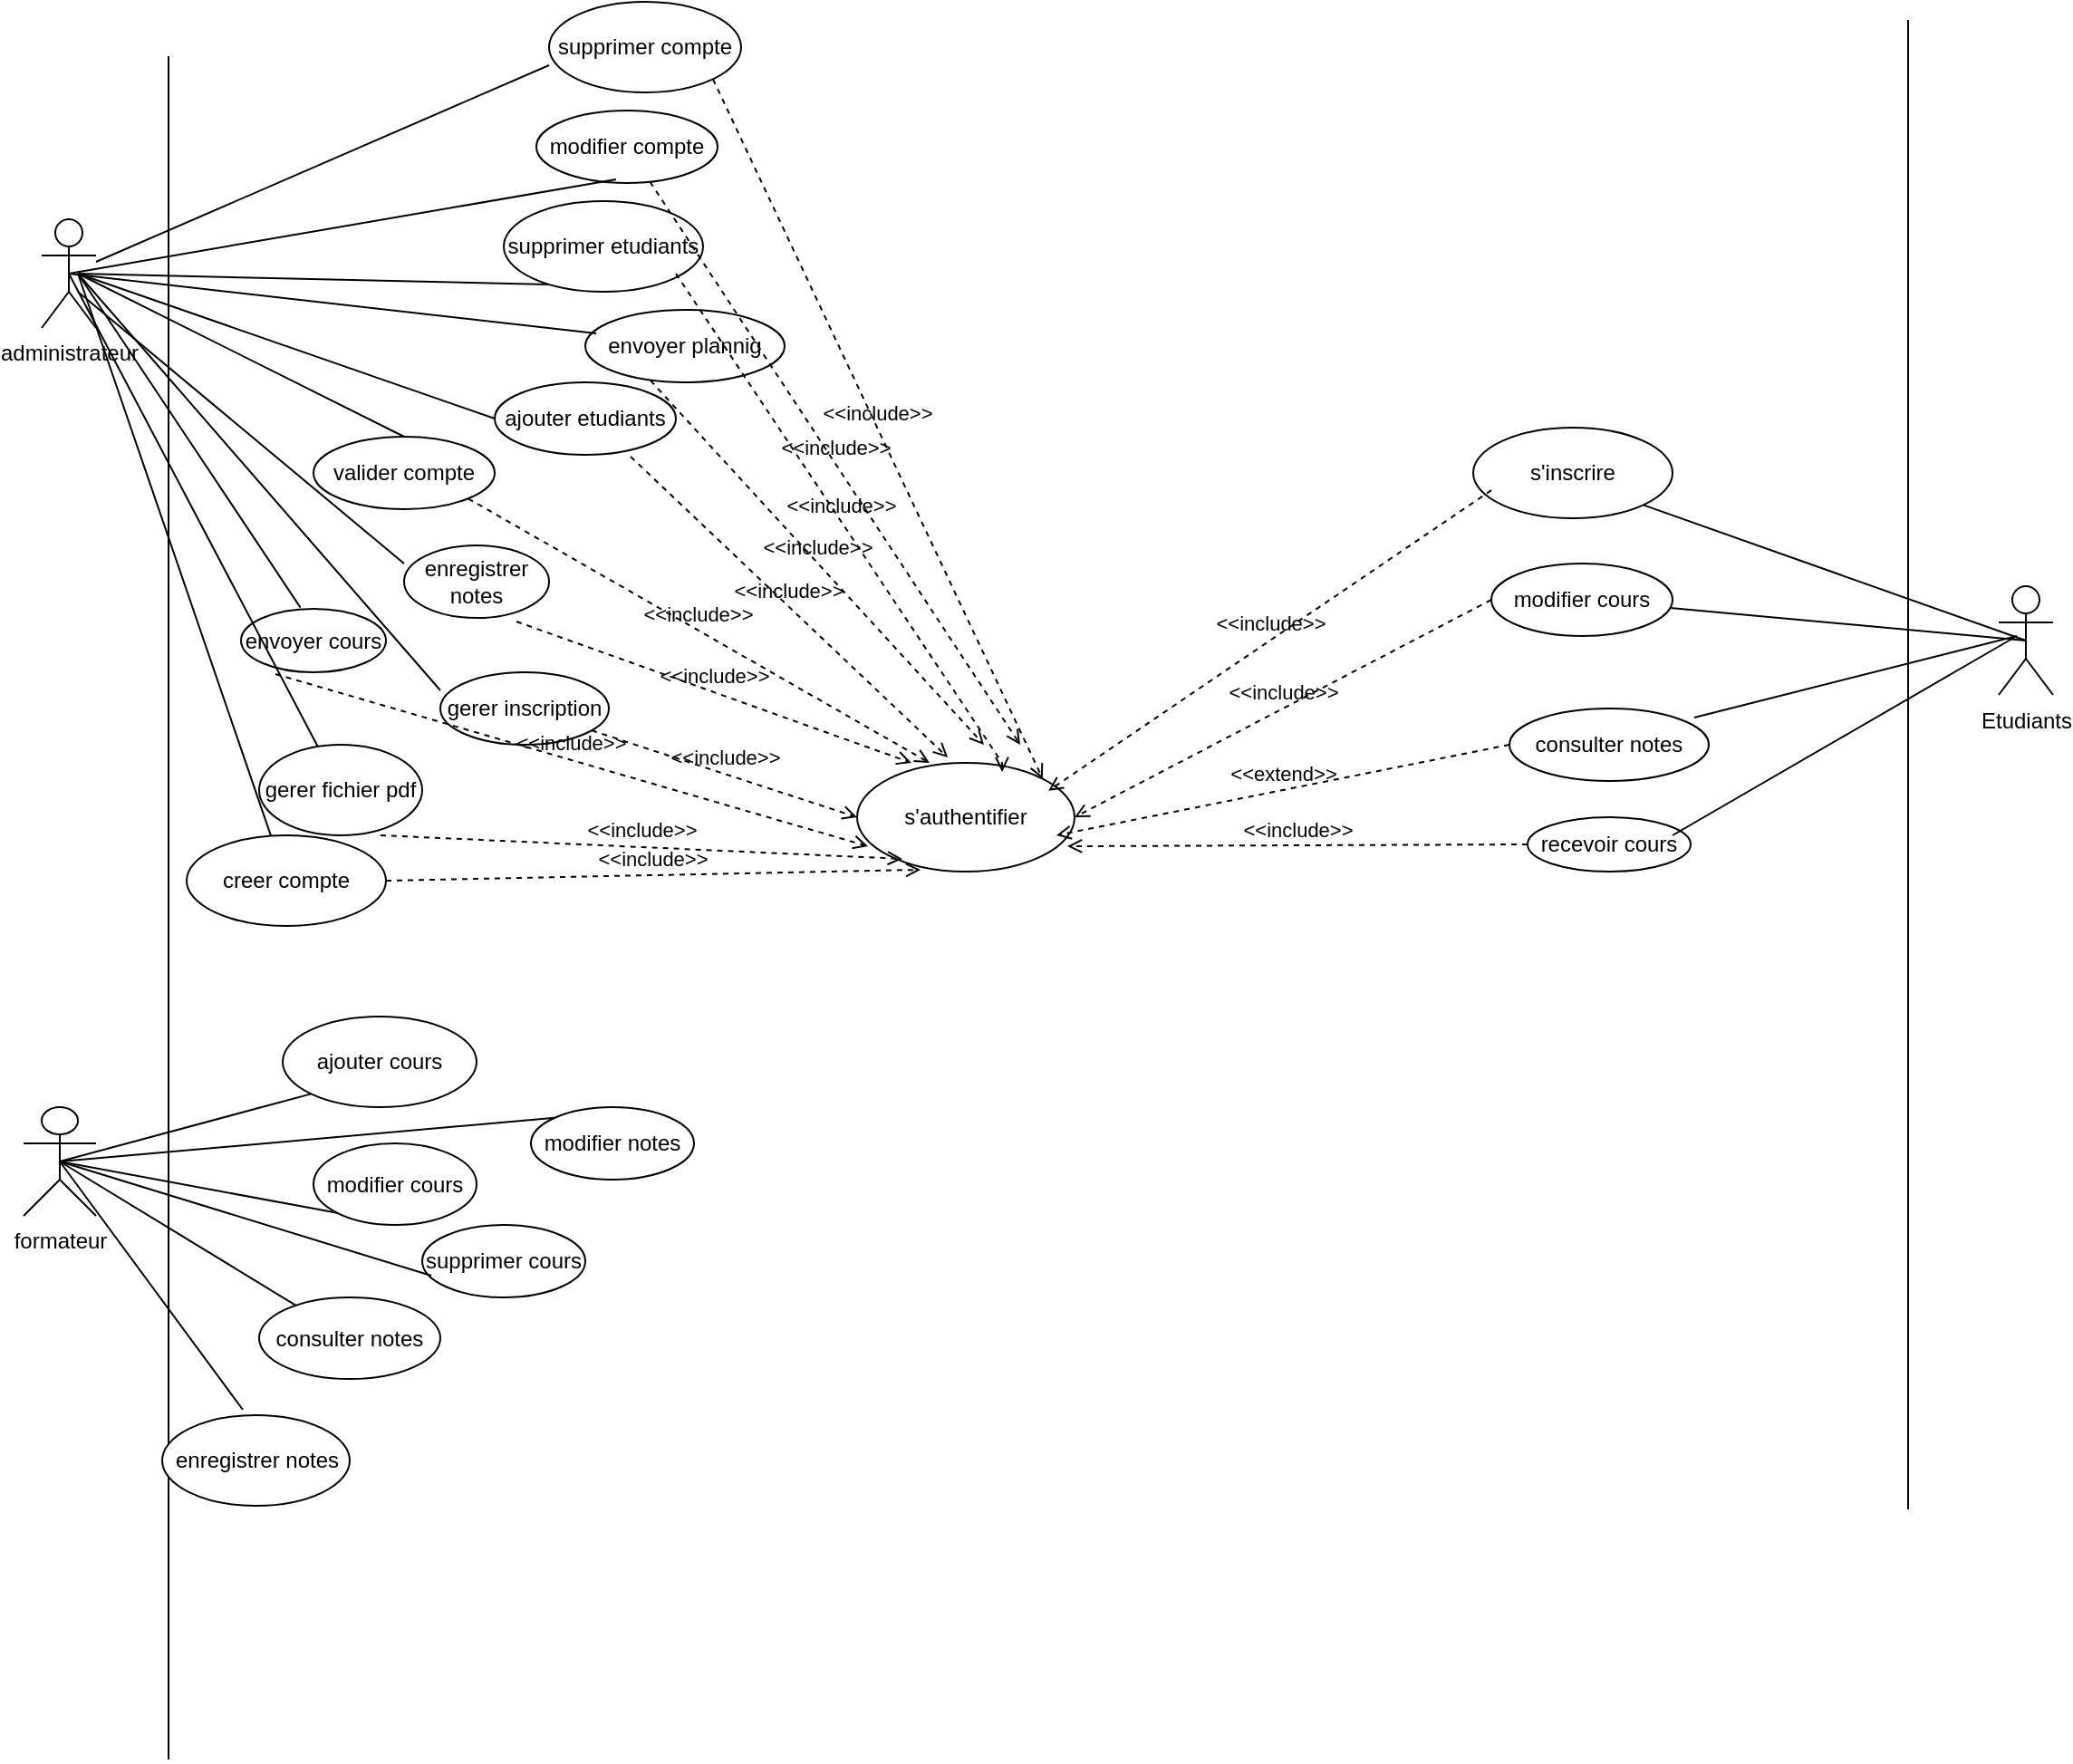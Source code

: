 <mxfile>
    <diagram name="Page-1" id="pBKe-lZHfJVVoU264z59">
        <mxGraphModel dx="2335" dy="849" grid="1" gridSize="10" guides="1" tooltips="1" connect="1" arrows="1" fold="1" page="1" pageScale="1" pageWidth="827" pageHeight="1169" math="0" shadow="0">
            <root>
                <mxCell id="0"/>
                <mxCell id="1" parent="0"/>
                <mxCell id="dMQYR3wLKto-sYuNl15R-4" value="administrateur" style="shape=umlActor;verticalLabelPosition=bottom;verticalAlign=top;html=1;outlineConnect=0;" parent="1" vertex="1">
                    <mxGeometry x="50" y="130" width="30" height="60" as="geometry"/>
                </mxCell>
                <mxCell id="dMQYR3wLKto-sYuNl15R-5" value="formateur" style="shape=umlActor;verticalLabelPosition=bottom;verticalAlign=top;html=1;outlineConnect=0;" parent="1" vertex="1">
                    <mxGeometry x="40" y="620" width="40" height="60" as="geometry"/>
                </mxCell>
                <mxCell id="dMQYR3wLKto-sYuNl15R-6" value="" style="endArrow=none;html=1;rounded=0;" parent="1" edge="1">
                    <mxGeometry width="50" height="50" relative="1" as="geometry">
                        <mxPoint x="120" y="980" as="sourcePoint"/>
                        <mxPoint x="120" y="40" as="targetPoint"/>
                    </mxGeometry>
                </mxCell>
                <mxCell id="dMQYR3wLKto-sYuNl15R-7" value="creer compte" style="ellipse;whiteSpace=wrap;html=1;" parent="1" vertex="1">
                    <mxGeometry x="130" y="470" width="110" height="50" as="geometry"/>
                </mxCell>
                <mxCell id="dMQYR3wLKto-sYuNl15R-8" value="supprimer compte" style="ellipse;whiteSpace=wrap;html=1;" parent="1" vertex="1">
                    <mxGeometry x="330" y="10" width="106" height="50" as="geometry"/>
                </mxCell>
                <mxCell id="dMQYR3wLKto-sYuNl15R-9" value="modifier compte" style="ellipse;whiteSpace=wrap;html=1;" parent="1" vertex="1">
                    <mxGeometry x="323" y="70" width="100" height="40" as="geometry"/>
                </mxCell>
                <mxCell id="dMQYR3wLKto-sYuNl15R-10" value="ajouter etudiants" style="ellipse;whiteSpace=wrap;html=1;" parent="1" vertex="1">
                    <mxGeometry x="300" y="220" width="100" height="40" as="geometry"/>
                </mxCell>
                <mxCell id="dMQYR3wLKto-sYuNl15R-12" value="envoyer plannig" style="ellipse;whiteSpace=wrap;html=1;" parent="1" vertex="1">
                    <mxGeometry x="350" y="180" width="110" height="40" as="geometry"/>
                </mxCell>
                <mxCell id="dMQYR3wLKto-sYuNl15R-13" value="envoyer cours" style="ellipse;whiteSpace=wrap;html=1;" parent="1" vertex="1">
                    <mxGeometry x="160" y="345" width="80" height="35" as="geometry"/>
                </mxCell>
                <mxCell id="dMQYR3wLKto-sYuNl15R-14" value="supprimer etudiants" style="ellipse;whiteSpace=wrap;html=1;" parent="1" vertex="1">
                    <mxGeometry x="305" y="120" width="110" height="50" as="geometry"/>
                </mxCell>
                <mxCell id="dMQYR3wLKto-sYuNl15R-15" value="gerer inscription" style="ellipse;whiteSpace=wrap;html=1;" parent="1" vertex="1">
                    <mxGeometry x="270" y="380" width="93" height="40" as="geometry"/>
                </mxCell>
                <mxCell id="dMQYR3wLKto-sYuNl15R-16" value="valider compte" style="ellipse;whiteSpace=wrap;html=1;" parent="1" vertex="1">
                    <mxGeometry x="200" y="250" width="100" height="40" as="geometry"/>
                </mxCell>
                <mxCell id="dMQYR3wLKto-sYuNl15R-17" value="enregistrer notes" style="ellipse;whiteSpace=wrap;html=1;" parent="1" vertex="1">
                    <mxGeometry x="250" y="310" width="80" height="40" as="geometry"/>
                </mxCell>
                <mxCell id="dMQYR3wLKto-sYuNl15R-18" value="gerer fichier pdf" style="ellipse;whiteSpace=wrap;html=1;" parent="1" vertex="1">
                    <mxGeometry x="170" y="420" width="90" height="50" as="geometry"/>
                </mxCell>
                <mxCell id="dMQYR3wLKto-sYuNl15R-24" value="" style="endArrow=none;html=1;rounded=0;exitX=0.5;exitY=0.5;exitDx=0;exitDy=0;exitPerimeter=0;entryX=0.055;entryY=0.325;entryDx=0;entryDy=0;entryPerimeter=0;" parent="1" source="dMQYR3wLKto-sYuNl15R-4" target="dMQYR3wLKto-sYuNl15R-12" edge="1">
                    <mxGeometry width="50" height="50" relative="1" as="geometry">
                        <mxPoint x="300" y="240" as="sourcePoint"/>
                        <mxPoint x="350" y="190" as="targetPoint"/>
                    </mxGeometry>
                </mxCell>
                <mxCell id="dMQYR3wLKto-sYuNl15R-25" value="" style="endArrow=none;html=1;rounded=0;entryX=0;entryY=0.5;entryDx=0;entryDy=0;" parent="1" target="dMQYR3wLKto-sYuNl15R-10" edge="1">
                    <mxGeometry width="50" height="50" relative="1" as="geometry">
                        <mxPoint x="70" y="160" as="sourcePoint"/>
                        <mxPoint x="350" y="190" as="targetPoint"/>
                    </mxGeometry>
                </mxCell>
                <mxCell id="dMQYR3wLKto-sYuNl15R-27" value="" style="endArrow=none;html=1;rounded=0;exitX=0.5;exitY=0;exitDx=0;exitDy=0;" parent="1" source="dMQYR3wLKto-sYuNl15R-16" edge="1">
                    <mxGeometry width="50" height="50" relative="1" as="geometry">
                        <mxPoint x="300" y="240" as="sourcePoint"/>
                        <mxPoint x="70" y="160" as="targetPoint"/>
                    </mxGeometry>
                </mxCell>
                <mxCell id="dMQYR3wLKto-sYuNl15R-28" value="" style="endArrow=none;html=1;rounded=0;entryX=0.227;entryY=0.92;entryDx=0;entryDy=0;entryPerimeter=0;" parent="1" target="dMQYR3wLKto-sYuNl15R-14" edge="1">
                    <mxGeometry width="50" height="50" relative="1" as="geometry">
                        <mxPoint x="70" y="160" as="sourcePoint"/>
                        <mxPoint x="350" y="190" as="targetPoint"/>
                    </mxGeometry>
                </mxCell>
                <mxCell id="dMQYR3wLKto-sYuNl15R-29" value="" style="endArrow=none;html=1;rounded=0;entryX=0.44;entryY=0.95;entryDx=0;entryDy=0;entryPerimeter=0;exitX=0.5;exitY=0.5;exitDx=0;exitDy=0;exitPerimeter=0;" parent="1" source="dMQYR3wLKto-sYuNl15R-4" target="dMQYR3wLKto-sYuNl15R-9" edge="1">
                    <mxGeometry width="50" height="50" relative="1" as="geometry">
                        <mxPoint x="300" y="240" as="sourcePoint"/>
                        <mxPoint x="350" y="190" as="targetPoint"/>
                    </mxGeometry>
                </mxCell>
                <mxCell id="dMQYR3wLKto-sYuNl15R-30" value="" style="endArrow=none;html=1;rounded=0;entryX=0;entryY=0.7;entryDx=0;entryDy=0;entryPerimeter=0;" parent="1" source="dMQYR3wLKto-sYuNl15R-4" target="dMQYR3wLKto-sYuNl15R-8" edge="1">
                    <mxGeometry width="50" height="50" relative="1" as="geometry">
                        <mxPoint x="300" y="240" as="sourcePoint"/>
                        <mxPoint x="350" y="190" as="targetPoint"/>
                    </mxGeometry>
                </mxCell>
                <mxCell id="dMQYR3wLKto-sYuNl15R-31" value="" style="endArrow=none;html=1;rounded=0;" parent="1" target="dMQYR3wLKto-sYuNl15R-7" edge="1">
                    <mxGeometry width="50" height="50" relative="1" as="geometry">
                        <mxPoint x="70" y="160" as="sourcePoint"/>
                        <mxPoint x="230" y="100" as="targetPoint"/>
                    </mxGeometry>
                </mxCell>
                <mxCell id="dMQYR3wLKto-sYuNl15R-32" value="" style="endArrow=none;html=1;rounded=0;exitX=0.41;exitY=-0.02;exitDx=0;exitDy=0;exitPerimeter=0;" parent="1" source="dMQYR3wLKto-sYuNl15R-13" edge="1">
                    <mxGeometry width="50" height="50" relative="1" as="geometry">
                        <mxPoint x="300" y="240" as="sourcePoint"/>
                        <mxPoint x="70" y="160" as="targetPoint"/>
                    </mxGeometry>
                </mxCell>
                <mxCell id="dMQYR3wLKto-sYuNl15R-33" value="" style="endArrow=none;html=1;rounded=0;exitX=0;exitY=0.25;exitDx=0;exitDy=0;exitPerimeter=0;" parent="1" source="dMQYR3wLKto-sYuNl15R-17" edge="1">
                    <mxGeometry width="50" height="50" relative="1" as="geometry">
                        <mxPoint x="300" y="240" as="sourcePoint"/>
                        <mxPoint x="70" y="170" as="targetPoint"/>
                    </mxGeometry>
                </mxCell>
                <mxCell id="dMQYR3wLKto-sYuNl15R-34" value="" style="endArrow=none;html=1;rounded=0;exitX=0;exitY=0.25;exitDx=0;exitDy=0;exitPerimeter=0;" parent="1" source="dMQYR3wLKto-sYuNl15R-15" edge="1">
                    <mxGeometry width="50" height="50" relative="1" as="geometry">
                        <mxPoint x="300" y="240" as="sourcePoint"/>
                        <mxPoint x="70" y="160" as="targetPoint"/>
                    </mxGeometry>
                </mxCell>
                <mxCell id="dMQYR3wLKto-sYuNl15R-35" value="" style="endArrow=none;html=1;rounded=0;entryX=0.5;entryY=0.5;entryDx=0;entryDy=0;entryPerimeter=0;" parent="1" source="dMQYR3wLKto-sYuNl15R-18" target="dMQYR3wLKto-sYuNl15R-4" edge="1">
                    <mxGeometry width="50" height="50" relative="1" as="geometry">
                        <mxPoint x="300" y="240" as="sourcePoint"/>
                        <mxPoint x="350" y="190" as="targetPoint"/>
                    </mxGeometry>
                </mxCell>
                <mxCell id="dMQYR3wLKto-sYuNl15R-36" value="s'authentifier" style="ellipse;whiteSpace=wrap;html=1;" parent="1" vertex="1">
                    <mxGeometry x="500" y="430" width="120" height="60" as="geometry"/>
                </mxCell>
                <mxCell id="dMQYR3wLKto-sYuNl15R-37" value="&amp;lt;&amp;lt;include&amp;gt;&amp;gt;" style="html=1;verticalAlign=bottom;labelBackgroundColor=none;endArrow=open;endFill=0;dashed=1;rounded=0;exitX=0.744;exitY=1;exitDx=0;exitDy=0;exitPerimeter=0;entryX=0.208;entryY=0.883;entryDx=0;entryDy=0;entryPerimeter=0;" parent="1" source="dMQYR3wLKto-sYuNl15R-18" target="dMQYR3wLKto-sYuNl15R-36" edge="1">
                    <mxGeometry width="160" relative="1" as="geometry">
                        <mxPoint x="370" y="540" as="sourcePoint"/>
                        <mxPoint x="530" y="540" as="targetPoint"/>
                    </mxGeometry>
                </mxCell>
                <mxCell id="dMQYR3wLKto-sYuNl15R-38" value="&amp;lt;&amp;lt;include&amp;gt;&amp;gt;" style="html=1;verticalAlign=bottom;labelBackgroundColor=none;endArrow=open;endFill=0;dashed=1;rounded=0;exitX=0.238;exitY=1.029;exitDx=0;exitDy=0;exitPerimeter=0;entryX=0.05;entryY=0.767;entryDx=0;entryDy=0;entryPerimeter=0;" parent="1" source="dMQYR3wLKto-sYuNl15R-13" target="dMQYR3wLKto-sYuNl15R-36" edge="1">
                    <mxGeometry width="160" relative="1" as="geometry">
                        <mxPoint x="320" y="440" as="sourcePoint"/>
                        <mxPoint x="718" y="483" as="targetPoint"/>
                    </mxGeometry>
                </mxCell>
                <mxCell id="dMQYR3wLKto-sYuNl15R-39" value="&amp;lt;&amp;lt;include&amp;gt;&amp;gt;" style="html=1;verticalAlign=bottom;labelBackgroundColor=none;endArrow=open;endFill=0;dashed=1;rounded=0;entryX=0;entryY=0.5;entryDx=0;entryDy=0;" parent="1" source="dMQYR3wLKto-sYuNl15R-15" target="dMQYR3wLKto-sYuNl15R-36" edge="1">
                    <mxGeometry width="160" relative="1" as="geometry">
                        <mxPoint x="370" y="540" as="sourcePoint"/>
                        <mxPoint x="570" y="490" as="targetPoint"/>
                    </mxGeometry>
                </mxCell>
                <mxCell id="dMQYR3wLKto-sYuNl15R-40" value="&amp;lt;&amp;lt;include&amp;gt;&amp;gt;" style="html=1;verticalAlign=bottom;labelBackgroundColor=none;endArrow=open;endFill=0;dashed=1;rounded=0;exitX=0.775;exitY=1.05;exitDx=0;exitDy=0;exitPerimeter=0;entryX=0.25;entryY=0;entryDx=0;entryDy=0;entryPerimeter=0;" parent="1" source="dMQYR3wLKto-sYuNl15R-17" target="dMQYR3wLKto-sYuNl15R-36" edge="1">
                    <mxGeometry width="160" relative="1" as="geometry">
                        <mxPoint x="370" y="430" as="sourcePoint"/>
                        <mxPoint x="530" y="430" as="targetPoint"/>
                    </mxGeometry>
                </mxCell>
                <mxCell id="dMQYR3wLKto-sYuNl15R-41" value="&amp;lt;&amp;lt;include&amp;gt;&amp;gt;" style="html=1;verticalAlign=bottom;labelBackgroundColor=none;endArrow=open;endFill=0;dashed=1;rounded=0;exitX=1;exitY=1;exitDx=0;exitDy=0;entryX=0.333;entryY=0;entryDx=0;entryDy=0;entryPerimeter=0;" parent="1" source="dMQYR3wLKto-sYuNl15R-16" target="dMQYR3wLKto-sYuNl15R-36" edge="1">
                    <mxGeometry width="160" relative="1" as="geometry">
                        <mxPoint x="370" y="430" as="sourcePoint"/>
                        <mxPoint x="530" y="430" as="targetPoint"/>
                    </mxGeometry>
                </mxCell>
                <mxCell id="dMQYR3wLKto-sYuNl15R-42" value="&amp;lt;&amp;lt;include&amp;gt;&amp;gt;" style="html=1;verticalAlign=bottom;labelBackgroundColor=none;endArrow=open;endFill=0;dashed=1;rounded=0;exitX=0.75;exitY=1.025;exitDx=0;exitDy=0;exitPerimeter=0;entryX=0.417;entryY=-0.05;entryDx=0;entryDy=0;entryPerimeter=0;" parent="1" source="dMQYR3wLKto-sYuNl15R-10" target="dMQYR3wLKto-sYuNl15R-36" edge="1">
                    <mxGeometry width="160" relative="1" as="geometry">
                        <mxPoint x="370" y="430" as="sourcePoint"/>
                        <mxPoint x="530" y="430" as="targetPoint"/>
                    </mxGeometry>
                </mxCell>
                <mxCell id="dMQYR3wLKto-sYuNl15R-44" value="&amp;lt;&amp;lt;include&amp;gt;&amp;gt;" style="html=1;verticalAlign=bottom;labelBackgroundColor=none;endArrow=open;endFill=0;dashed=1;rounded=0;exitX=0.327;exitY=0.975;exitDx=0;exitDy=0;exitPerimeter=0;" parent="1" source="dMQYR3wLKto-sYuNl15R-12" edge="1">
                    <mxGeometry width="160" relative="1" as="geometry">
                        <mxPoint x="350" y="300" as="sourcePoint"/>
                        <mxPoint x="570" y="420" as="targetPoint"/>
                    </mxGeometry>
                </mxCell>
                <mxCell id="dMQYR3wLKto-sYuNl15R-45" value="&amp;lt;&amp;lt;include&amp;gt;&amp;gt;" style="html=1;verticalAlign=bottom;labelBackgroundColor=none;endArrow=open;endFill=0;dashed=1;rounded=0;entryX=0.667;entryY=0.083;entryDx=0;entryDy=0;entryPerimeter=0;" parent="1" target="dMQYR3wLKto-sYuNl15R-36" edge="1">
                    <mxGeometry width="160" relative="1" as="geometry">
                        <mxPoint x="400" y="160" as="sourcePoint"/>
                        <mxPoint x="510" y="300" as="targetPoint"/>
                        <Array as="points">
                            <mxPoint x="580" y="430"/>
                        </Array>
                    </mxGeometry>
                </mxCell>
                <mxCell id="dMQYR3wLKto-sYuNl15R-47" value="&amp;lt;&amp;lt;include&amp;gt;&amp;gt;" style="html=1;verticalAlign=bottom;labelBackgroundColor=none;endArrow=open;endFill=0;dashed=1;rounded=0;" parent="1" source="dMQYR3wLKto-sYuNl15R-9" edge="1">
                    <mxGeometry width="160" relative="1" as="geometry">
                        <mxPoint x="350" y="300" as="sourcePoint"/>
                        <mxPoint x="590" y="420" as="targetPoint"/>
                    </mxGeometry>
                </mxCell>
                <mxCell id="dMQYR3wLKto-sYuNl15R-48" value="&amp;lt;&amp;lt;include&amp;gt;&amp;gt;" style="html=1;verticalAlign=bottom;labelBackgroundColor=none;endArrow=open;endFill=0;dashed=1;rounded=0;exitX=1;exitY=1;exitDx=0;exitDy=0;entryX=1;entryY=0;entryDx=0;entryDy=0;" parent="1" source="dMQYR3wLKto-sYuNl15R-8" target="dMQYR3wLKto-sYuNl15R-36" edge="1">
                    <mxGeometry width="160" relative="1" as="geometry">
                        <mxPoint x="350" y="300" as="sourcePoint"/>
                        <mxPoint x="610" y="420" as="targetPoint"/>
                    </mxGeometry>
                </mxCell>
                <mxCell id="dMQYR3wLKto-sYuNl15R-50" value="&amp;lt;&amp;lt;include&amp;gt;&amp;gt;" style="html=1;verticalAlign=bottom;labelBackgroundColor=none;endArrow=open;endFill=0;dashed=1;rounded=0;exitX=1;exitY=0.5;exitDx=0;exitDy=0;entryX=0.292;entryY=0.983;entryDx=0;entryDy=0;entryPerimeter=0;" parent="1" source="dMQYR3wLKto-sYuNl15R-7" target="dMQYR3wLKto-sYuNl15R-36" edge="1">
                    <mxGeometry width="160" relative="1" as="geometry">
                        <mxPoint x="220" y="290" as="sourcePoint"/>
                        <mxPoint x="540" y="510" as="targetPoint"/>
                    </mxGeometry>
                </mxCell>
                <mxCell id="dMQYR3wLKto-sYuNl15R-51" value="Etudiants" style="shape=umlActor;verticalLabelPosition=bottom;verticalAlign=top;html=1;" parent="1" vertex="1">
                    <mxGeometry x="1130" y="332.5" width="30" height="60" as="geometry"/>
                </mxCell>
                <mxCell id="dMQYR3wLKto-sYuNl15R-52" value="modifier cours" style="ellipse;whiteSpace=wrap;html=1;" parent="1" vertex="1">
                    <mxGeometry x="850" y="320" width="100" height="40" as="geometry"/>
                </mxCell>
                <mxCell id="dMQYR3wLKto-sYuNl15R-53" value="recevoir cours" style="ellipse;whiteSpace=wrap;html=1;" parent="1" vertex="1">
                    <mxGeometry x="870" y="460" width="90" height="30" as="geometry"/>
                </mxCell>
                <mxCell id="dMQYR3wLKto-sYuNl15R-54" value="consulter notes" style="ellipse;whiteSpace=wrap;html=1;" parent="1" vertex="1">
                    <mxGeometry x="860" y="400" width="110" height="40" as="geometry"/>
                </mxCell>
                <mxCell id="dMQYR3wLKto-sYuNl15R-57" value="s'inscrire" style="ellipse;whiteSpace=wrap;html=1;" parent="1" vertex="1">
                    <mxGeometry x="840" y="245" width="110" height="50" as="geometry"/>
                </mxCell>
                <mxCell id="dMQYR3wLKto-sYuNl15R-63" value="" style="endArrow=none;html=1;rounded=0;" parent="1" edge="1">
                    <mxGeometry width="50" height="50" relative="1" as="geometry">
                        <mxPoint x="1080" y="842" as="sourcePoint"/>
                        <mxPoint x="1080" y="20" as="targetPoint"/>
                        <Array as="points">
                            <mxPoint x="1080" y="480"/>
                            <mxPoint x="1080" y="310"/>
                        </Array>
                    </mxGeometry>
                </mxCell>
                <mxCell id="dMQYR3wLKto-sYuNl15R-64" value="&amp;lt;&amp;lt;include&amp;gt;&amp;gt;" style="html=1;verticalAlign=bottom;labelBackgroundColor=none;endArrow=open;endFill=0;dashed=1;rounded=0;exitX=0;exitY=0.5;exitDx=0;exitDy=0;" parent="1" edge="1">
                    <mxGeometry width="160" relative="1" as="geometry">
                        <mxPoint x="850" y="279.58" as="sourcePoint"/>
                        <mxPoint x="605.592" y="445.428" as="targetPoint"/>
                    </mxGeometry>
                </mxCell>
                <mxCell id="dMQYR3wLKto-sYuNl15R-65" value="&amp;lt;&amp;lt;include&amp;gt;&amp;gt;" style="html=1;verticalAlign=bottom;labelBackgroundColor=none;endArrow=open;endFill=0;dashed=1;rounded=0;entryX=1;entryY=0.5;entryDx=0;entryDy=0;exitX=0;exitY=0.5;exitDx=0;exitDy=0;" parent="1" source="dMQYR3wLKto-sYuNl15R-52" target="dMQYR3wLKto-sYuNl15R-36" edge="1">
                    <mxGeometry width="160" relative="1" as="geometry">
                        <mxPoint x="830" y="320" as="sourcePoint"/>
                        <mxPoint x="990" y="320" as="targetPoint"/>
                    </mxGeometry>
                </mxCell>
                <mxCell id="dMQYR3wLKto-sYuNl15R-66" value="&amp;lt;&amp;lt;extend&amp;gt;&amp;gt;" style="html=1;verticalAlign=bottom;labelBackgroundColor=none;endArrow=open;endFill=0;dashed=1;rounded=0;exitX=0;exitY=0.5;exitDx=0;exitDy=0;" parent="1" source="dMQYR3wLKto-sYuNl15R-54" edge="1">
                    <mxGeometry width="160" relative="1" as="geometry">
                        <mxPoint x="830" y="320" as="sourcePoint"/>
                        <mxPoint x="610" y="470" as="targetPoint"/>
                    </mxGeometry>
                </mxCell>
                <mxCell id="dMQYR3wLKto-sYuNl15R-67" value="&amp;lt;&amp;lt;include&amp;gt;&amp;gt;" style="html=1;verticalAlign=bottom;labelBackgroundColor=none;endArrow=open;endFill=0;dashed=1;rounded=0;exitX=0;exitY=0.5;exitDx=0;exitDy=0;entryX=0.967;entryY=0.767;entryDx=0;entryDy=0;entryPerimeter=0;" parent="1" source="dMQYR3wLKto-sYuNl15R-53" target="dMQYR3wLKto-sYuNl15R-36" edge="1">
                    <mxGeometry width="160" relative="1" as="geometry">
                        <mxPoint x="860" y="470" as="sourcePoint"/>
                        <mxPoint x="610" y="480" as="targetPoint"/>
                    </mxGeometry>
                </mxCell>
                <mxCell id="dMQYR3wLKto-sYuNl15R-68" value="" style="endArrow=none;html=1;rounded=0;entryX=1;entryY=1;entryDx=0;entryDy=0;exitX=0.5;exitY=0.5;exitDx=0;exitDy=0;exitPerimeter=0;" parent="1" source="dMQYR3wLKto-sYuNl15R-51" target="dMQYR3wLKto-sYuNl15R-57" edge="1">
                    <mxGeometry width="50" height="50" relative="1" as="geometry">
                        <mxPoint x="880" y="350" as="sourcePoint"/>
                        <mxPoint x="930" y="300" as="targetPoint"/>
                    </mxGeometry>
                </mxCell>
                <mxCell id="dMQYR3wLKto-sYuNl15R-69" value="" style="endArrow=none;html=1;rounded=0;exitX=0.5;exitY=0.5;exitDx=0;exitDy=0;exitPerimeter=0;" parent="1" source="dMQYR3wLKto-sYuNl15R-51" target="dMQYR3wLKto-sYuNl15R-52" edge="1">
                    <mxGeometry width="50" height="50" relative="1" as="geometry">
                        <mxPoint x="1140" y="360" as="sourcePoint"/>
                        <mxPoint x="940" y="360" as="targetPoint"/>
                    </mxGeometry>
                </mxCell>
                <mxCell id="dMQYR3wLKto-sYuNl15R-70" value="" style="endArrow=none;html=1;rounded=0;exitX=0.927;exitY=0.125;exitDx=0;exitDy=0;exitPerimeter=0;" parent="1" source="dMQYR3wLKto-sYuNl15R-54" edge="1">
                    <mxGeometry width="50" height="50" relative="1" as="geometry">
                        <mxPoint x="880" y="350" as="sourcePoint"/>
                        <mxPoint x="1140" y="360" as="targetPoint"/>
                    </mxGeometry>
                </mxCell>
                <mxCell id="dMQYR3wLKto-sYuNl15R-71" value="" style="endArrow=none;html=1;rounded=0;" parent="1" edge="1">
                    <mxGeometry width="50" height="50" relative="1" as="geometry">
                        <mxPoint x="950" y="470" as="sourcePoint"/>
                        <mxPoint x="1140" y="360" as="targetPoint"/>
                    </mxGeometry>
                </mxCell>
                <mxCell id="dMQYR3wLKto-sYuNl15R-72" value="ajouter cours" style="ellipse;whiteSpace=wrap;html=1;" parent="1" vertex="1">
                    <mxGeometry x="183" y="570" width="107" height="50" as="geometry"/>
                </mxCell>
                <mxCell id="dMQYR3wLKto-sYuNl15R-73" value="supprimer cours" style="ellipse;whiteSpace=wrap;html=1;" parent="1" vertex="1">
                    <mxGeometry x="260" y="685" width="90" height="40" as="geometry"/>
                </mxCell>
                <mxCell id="dMQYR3wLKto-sYuNl15R-74" value="modifier cours" style="ellipse;whiteSpace=wrap;html=1;" parent="1" vertex="1">
                    <mxGeometry x="200" y="640" width="90" height="45" as="geometry"/>
                </mxCell>
                <mxCell id="dMQYR3wLKto-sYuNl15R-75" value="consulter notes" style="ellipse;whiteSpace=wrap;html=1;" parent="1" vertex="1">
                    <mxGeometry x="170" y="725" width="100" height="45" as="geometry"/>
                </mxCell>
                <mxCell id="dMQYR3wLKto-sYuNl15R-76" value="enregistrer notes" style="ellipse;whiteSpace=wrap;html=1;" parent="1" vertex="1">
                    <mxGeometry x="116.5" y="790" width="103.5" height="50" as="geometry"/>
                </mxCell>
                <mxCell id="dMQYR3wLKto-sYuNl15R-77" value="modifier notes" style="ellipse;whiteSpace=wrap;html=1;" parent="1" vertex="1">
                    <mxGeometry x="320" y="620" width="90" height="40" as="geometry"/>
                </mxCell>
                <mxCell id="dMQYR3wLKto-sYuNl15R-81" value="" style="endArrow=none;html=1;rounded=0;entryX=0;entryY=1;entryDx=0;entryDy=0;exitX=0.5;exitY=0.5;exitDx=0;exitDy=0;exitPerimeter=0;" parent="1" source="dMQYR3wLKto-sYuNl15R-5" target="dMQYR3wLKto-sYuNl15R-72" edge="1">
                    <mxGeometry width="50" height="50" relative="1" as="geometry">
                        <mxPoint x="240" y="770" as="sourcePoint"/>
                        <mxPoint x="190" y="630" as="targetPoint"/>
                    </mxGeometry>
                </mxCell>
                <mxCell id="dMQYR3wLKto-sYuNl15R-82" value="" style="endArrow=none;html=1;rounded=0;entryX=0;entryY=1;entryDx=0;entryDy=0;exitX=0.5;exitY=0.5;exitDx=0;exitDy=0;exitPerimeter=0;" parent="1" source="dMQYR3wLKto-sYuNl15R-5" target="dMQYR3wLKto-sYuNl15R-74" edge="1">
                    <mxGeometry width="50" height="50" relative="1" as="geometry">
                        <mxPoint x="240" y="770" as="sourcePoint"/>
                        <mxPoint x="220" y="690" as="targetPoint"/>
                    </mxGeometry>
                </mxCell>
                <mxCell id="dMQYR3wLKto-sYuNl15R-83" value="" style="endArrow=none;html=1;rounded=0;entryX=0.056;entryY=0.7;entryDx=0;entryDy=0;entryPerimeter=0;exitX=0.5;exitY=0.5;exitDx=0;exitDy=0;exitPerimeter=0;" parent="1" source="dMQYR3wLKto-sYuNl15R-5" target="dMQYR3wLKto-sYuNl15R-73" edge="1">
                    <mxGeometry width="50" height="50" relative="1" as="geometry">
                        <mxPoint x="240" y="770" as="sourcePoint"/>
                        <mxPoint x="290" y="720" as="targetPoint"/>
                    </mxGeometry>
                </mxCell>
                <mxCell id="dMQYR3wLKto-sYuNl15R-84" value="" style="endArrow=none;html=1;rounded=0;exitX=0.5;exitY=0.5;exitDx=0;exitDy=0;exitPerimeter=0;" parent="1" source="dMQYR3wLKto-sYuNl15R-5" target="dMQYR3wLKto-sYuNl15R-75" edge="1">
                    <mxGeometry width="50" height="50" relative="1" as="geometry">
                        <mxPoint x="240" y="770" as="sourcePoint"/>
                        <mxPoint x="290" y="720" as="targetPoint"/>
                    </mxGeometry>
                </mxCell>
                <mxCell id="dMQYR3wLKto-sYuNl15R-85" value="" style="endArrow=none;html=1;rounded=0;entryX=0;entryY=0;entryDx=0;entryDy=0;exitX=0.5;exitY=0.5;exitDx=0;exitDy=0;exitPerimeter=0;" parent="1" source="dMQYR3wLKto-sYuNl15R-5" target="dMQYR3wLKto-sYuNl15R-77" edge="1">
                    <mxGeometry width="50" height="50" relative="1" as="geometry">
                        <mxPoint x="70" y="730" as="sourcePoint"/>
                        <mxPoint x="290" y="720" as="targetPoint"/>
                    </mxGeometry>
                </mxCell>
                <mxCell id="dMQYR3wLKto-sYuNl15R-86" value="" style="endArrow=none;html=1;rounded=0;entryX=0.5;entryY=0.5;entryDx=0;entryDy=0;entryPerimeter=0;exitX=0.43;exitY=-0.06;exitDx=0;exitDy=0;exitPerimeter=0;" parent="1" source="dMQYR3wLKto-sYuNl15R-76" target="dMQYR3wLKto-sYuNl15R-5" edge="1">
                    <mxGeometry width="50" height="50" relative="1" as="geometry">
                        <mxPoint x="200" y="860" as="sourcePoint"/>
                        <mxPoint x="70" y="720" as="targetPoint"/>
                    </mxGeometry>
                </mxCell>
            </root>
        </mxGraphModel>
    </diagram>
</mxfile>